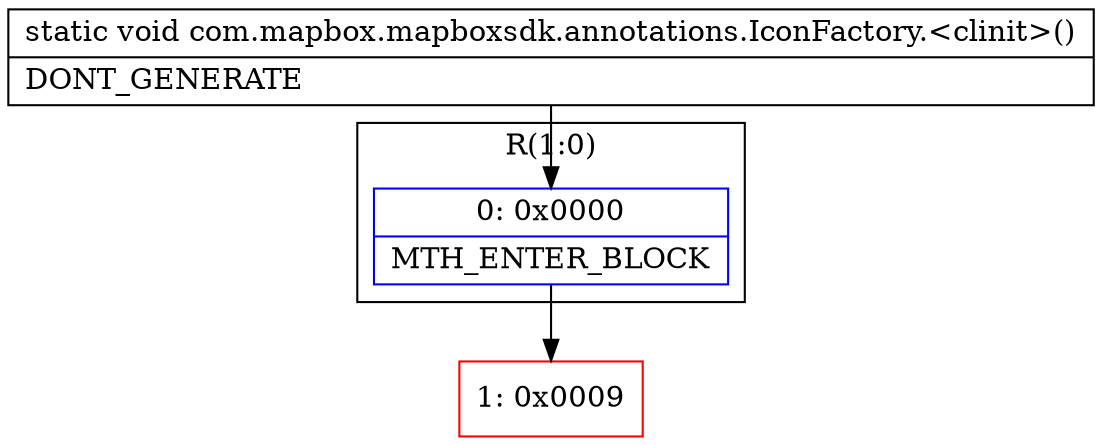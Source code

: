 digraph "CFG forcom.mapbox.mapboxsdk.annotations.IconFactory.\<clinit\>()V" {
subgraph cluster_Region_980709529 {
label = "R(1:0)";
node [shape=record,color=blue];
Node_0 [shape=record,label="{0\:\ 0x0000|MTH_ENTER_BLOCK\l}"];
}
Node_1 [shape=record,color=red,label="{1\:\ 0x0009}"];
MethodNode[shape=record,label="{static void com.mapbox.mapboxsdk.annotations.IconFactory.\<clinit\>()  | DONT_GENERATE\l}"];
MethodNode -> Node_0;
Node_0 -> Node_1;
}

